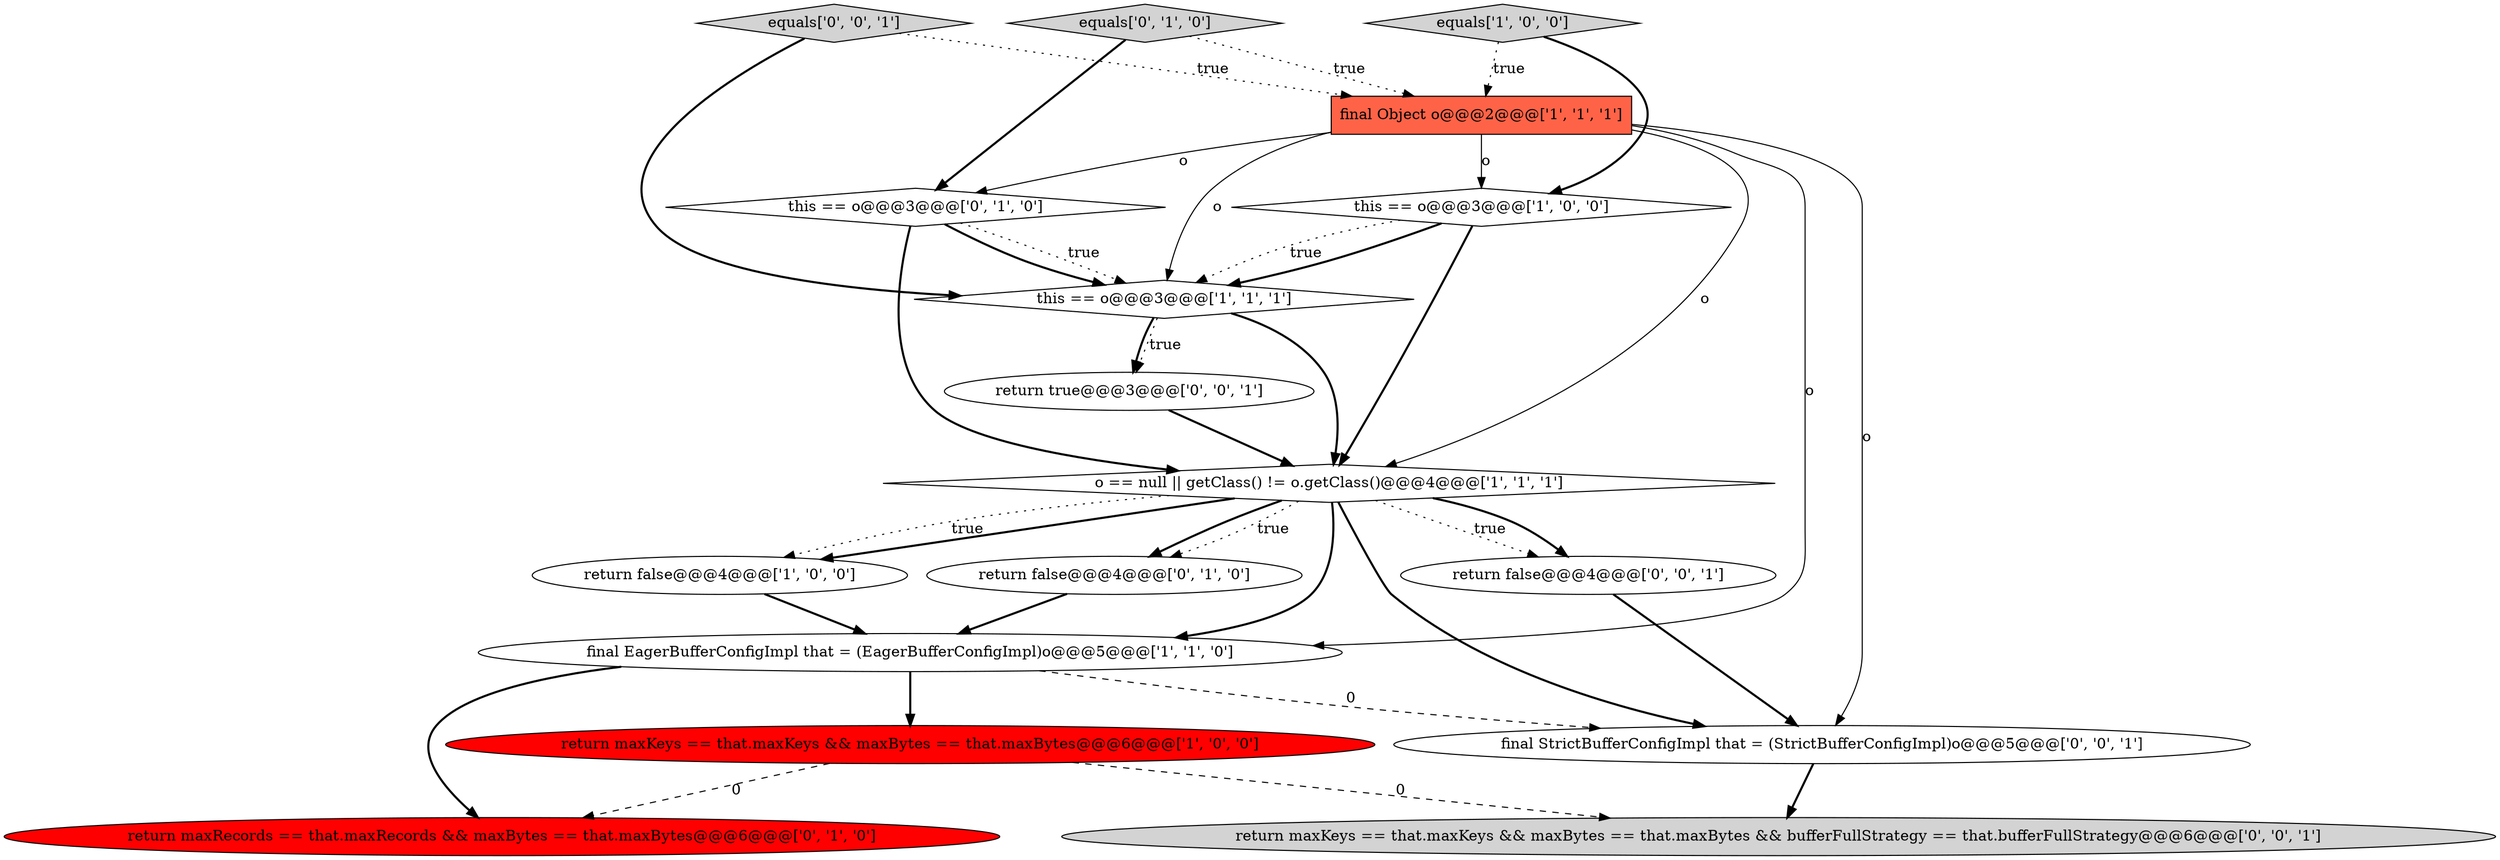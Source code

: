 digraph {
3 [style = filled, label = "final Object o@@@2@@@['1', '1', '1']", fillcolor = tomato, shape = box image = "AAA0AAABBB1BBB"];
2 [style = filled, label = "return maxKeys == that.maxKeys && maxBytes == that.maxBytes@@@6@@@['1', '0', '0']", fillcolor = red, shape = ellipse image = "AAA1AAABBB1BBB"];
1 [style = filled, label = "equals['1', '0', '0']", fillcolor = lightgray, shape = diamond image = "AAA0AAABBB1BBB"];
14 [style = filled, label = "final StrictBufferConfigImpl that = (StrictBufferConfigImpl)o@@@5@@@['0', '0', '1']", fillcolor = white, shape = ellipse image = "AAA0AAABBB3BBB"];
4 [style = filled, label = "return false@@@4@@@['1', '0', '0']", fillcolor = white, shape = ellipse image = "AAA0AAABBB1BBB"];
5 [style = filled, label = "final EagerBufferConfigImpl that = (EagerBufferConfigImpl)o@@@5@@@['1', '1', '0']", fillcolor = white, shape = ellipse image = "AAA0AAABBB1BBB"];
12 [style = filled, label = "return false@@@4@@@['0', '0', '1']", fillcolor = white, shape = ellipse image = "AAA0AAABBB3BBB"];
16 [style = filled, label = "return maxKeys == that.maxKeys && maxBytes == that.maxBytes && bufferFullStrategy == that.bufferFullStrategy@@@6@@@['0', '0', '1']", fillcolor = lightgray, shape = ellipse image = "AAA0AAABBB3BBB"];
8 [style = filled, label = "this == o@@@3@@@['0', '1', '0']", fillcolor = white, shape = diamond image = "AAA0AAABBB2BBB"];
0 [style = filled, label = "this == o@@@3@@@['1', '0', '0']", fillcolor = white, shape = diamond image = "AAA0AAABBB1BBB"];
9 [style = filled, label = "return maxRecords == that.maxRecords && maxBytes == that.maxBytes@@@6@@@['0', '1', '0']", fillcolor = red, shape = ellipse image = "AAA1AAABBB2BBB"];
15 [style = filled, label = "equals['0', '0', '1']", fillcolor = lightgray, shape = diamond image = "AAA0AAABBB3BBB"];
7 [style = filled, label = "this == o@@@3@@@['1', '1', '1']", fillcolor = white, shape = diamond image = "AAA0AAABBB1BBB"];
13 [style = filled, label = "return true@@@3@@@['0', '0', '1']", fillcolor = white, shape = ellipse image = "AAA0AAABBB3BBB"];
11 [style = filled, label = "return false@@@4@@@['0', '1', '0']", fillcolor = white, shape = ellipse image = "AAA0AAABBB2BBB"];
10 [style = filled, label = "equals['0', '1', '0']", fillcolor = lightgray, shape = diamond image = "AAA0AAABBB2BBB"];
6 [style = filled, label = "o == null || getClass() != o.getClass()@@@4@@@['1', '1', '1']", fillcolor = white, shape = diamond image = "AAA0AAABBB1BBB"];
7->13 [style = bold, label=""];
14->16 [style = bold, label=""];
5->14 [style = dashed, label="0"];
15->7 [style = bold, label=""];
5->9 [style = bold, label=""];
0->6 [style = bold, label=""];
3->0 [style = solid, label="o"];
7->13 [style = dotted, label="true"];
10->3 [style = dotted, label="true"];
8->7 [style = dotted, label="true"];
3->14 [style = solid, label="o"];
8->6 [style = bold, label=""];
1->0 [style = bold, label=""];
3->6 [style = solid, label="o"];
3->7 [style = solid, label="o"];
8->7 [style = bold, label=""];
0->7 [style = bold, label=""];
1->3 [style = dotted, label="true"];
15->3 [style = dotted, label="true"];
6->14 [style = bold, label=""];
6->4 [style = bold, label=""];
6->5 [style = bold, label=""];
5->2 [style = bold, label=""];
11->5 [style = bold, label=""];
6->4 [style = dotted, label="true"];
10->8 [style = bold, label=""];
2->9 [style = dashed, label="0"];
2->16 [style = dashed, label="0"];
6->11 [style = bold, label=""];
7->6 [style = bold, label=""];
12->14 [style = bold, label=""];
3->8 [style = solid, label="o"];
6->12 [style = dotted, label="true"];
6->11 [style = dotted, label="true"];
13->6 [style = bold, label=""];
3->5 [style = solid, label="o"];
4->5 [style = bold, label=""];
0->7 [style = dotted, label="true"];
6->12 [style = bold, label=""];
}
